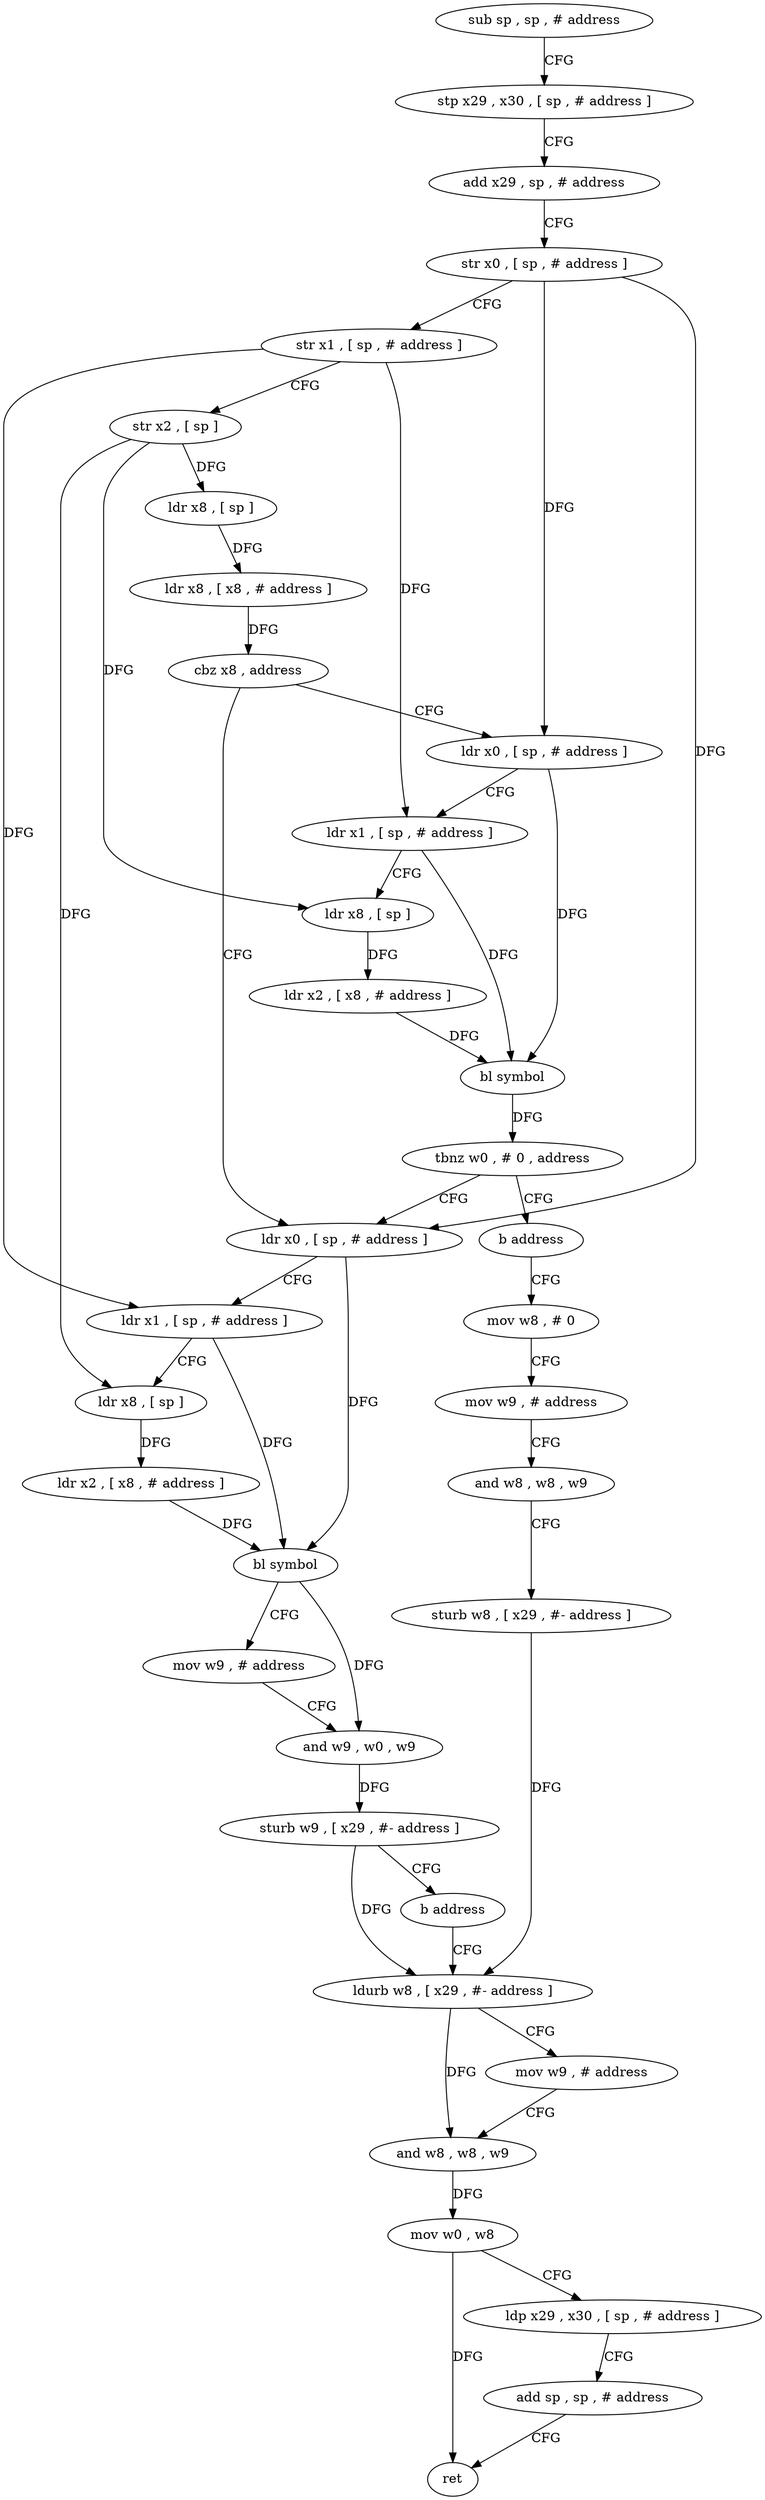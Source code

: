 digraph "func" {
"4214704" [label = "sub sp , sp , # address" ]
"4214708" [label = "stp x29 , x30 , [ sp , # address ]" ]
"4214712" [label = "add x29 , sp , # address" ]
"4214716" [label = "str x0 , [ sp , # address ]" ]
"4214720" [label = "str x1 , [ sp , # address ]" ]
"4214724" [label = "str x2 , [ sp ]" ]
"4214728" [label = "ldr x8 , [ sp ]" ]
"4214732" [label = "ldr x8 , [ x8 , # address ]" ]
"4214736" [label = "cbz x8 , address" ]
"4214768" [label = "ldr x0 , [ sp , # address ]" ]
"4214740" [label = "ldr x0 , [ sp , # address ]" ]
"4214772" [label = "ldr x1 , [ sp , # address ]" ]
"4214776" [label = "ldr x8 , [ sp ]" ]
"4214780" [label = "ldr x2 , [ x8 , # address ]" ]
"4214784" [label = "bl symbol" ]
"4214788" [label = "mov w9 , # address" ]
"4214792" [label = "and w9 , w0 , w9" ]
"4214796" [label = "sturb w9 , [ x29 , #- address ]" ]
"4214800" [label = "b address" ]
"4214820" [label = "ldurb w8 , [ x29 , #- address ]" ]
"4214744" [label = "ldr x1 , [ sp , # address ]" ]
"4214748" [label = "ldr x8 , [ sp ]" ]
"4214752" [label = "ldr x2 , [ x8 , # address ]" ]
"4214756" [label = "bl symbol" ]
"4214760" [label = "tbnz w0 , # 0 , address" ]
"4214764" [label = "b address" ]
"4214824" [label = "mov w9 , # address" ]
"4214828" [label = "and w8 , w8 , w9" ]
"4214832" [label = "mov w0 , w8" ]
"4214836" [label = "ldp x29 , x30 , [ sp , # address ]" ]
"4214840" [label = "add sp , sp , # address" ]
"4214844" [label = "ret" ]
"4214804" [label = "mov w8 , # 0" ]
"4214808" [label = "mov w9 , # address" ]
"4214812" [label = "and w8 , w8 , w9" ]
"4214816" [label = "sturb w8 , [ x29 , #- address ]" ]
"4214704" -> "4214708" [ label = "CFG" ]
"4214708" -> "4214712" [ label = "CFG" ]
"4214712" -> "4214716" [ label = "CFG" ]
"4214716" -> "4214720" [ label = "CFG" ]
"4214716" -> "4214768" [ label = "DFG" ]
"4214716" -> "4214740" [ label = "DFG" ]
"4214720" -> "4214724" [ label = "CFG" ]
"4214720" -> "4214772" [ label = "DFG" ]
"4214720" -> "4214744" [ label = "DFG" ]
"4214724" -> "4214728" [ label = "DFG" ]
"4214724" -> "4214776" [ label = "DFG" ]
"4214724" -> "4214748" [ label = "DFG" ]
"4214728" -> "4214732" [ label = "DFG" ]
"4214732" -> "4214736" [ label = "DFG" ]
"4214736" -> "4214768" [ label = "CFG" ]
"4214736" -> "4214740" [ label = "CFG" ]
"4214768" -> "4214772" [ label = "CFG" ]
"4214768" -> "4214784" [ label = "DFG" ]
"4214740" -> "4214744" [ label = "CFG" ]
"4214740" -> "4214756" [ label = "DFG" ]
"4214772" -> "4214776" [ label = "CFG" ]
"4214772" -> "4214784" [ label = "DFG" ]
"4214776" -> "4214780" [ label = "DFG" ]
"4214780" -> "4214784" [ label = "DFG" ]
"4214784" -> "4214788" [ label = "CFG" ]
"4214784" -> "4214792" [ label = "DFG" ]
"4214788" -> "4214792" [ label = "CFG" ]
"4214792" -> "4214796" [ label = "DFG" ]
"4214796" -> "4214800" [ label = "CFG" ]
"4214796" -> "4214820" [ label = "DFG" ]
"4214800" -> "4214820" [ label = "CFG" ]
"4214820" -> "4214824" [ label = "CFG" ]
"4214820" -> "4214828" [ label = "DFG" ]
"4214744" -> "4214748" [ label = "CFG" ]
"4214744" -> "4214756" [ label = "DFG" ]
"4214748" -> "4214752" [ label = "DFG" ]
"4214752" -> "4214756" [ label = "DFG" ]
"4214756" -> "4214760" [ label = "DFG" ]
"4214760" -> "4214768" [ label = "CFG" ]
"4214760" -> "4214764" [ label = "CFG" ]
"4214764" -> "4214804" [ label = "CFG" ]
"4214824" -> "4214828" [ label = "CFG" ]
"4214828" -> "4214832" [ label = "DFG" ]
"4214832" -> "4214836" [ label = "CFG" ]
"4214832" -> "4214844" [ label = "DFG" ]
"4214836" -> "4214840" [ label = "CFG" ]
"4214840" -> "4214844" [ label = "CFG" ]
"4214804" -> "4214808" [ label = "CFG" ]
"4214808" -> "4214812" [ label = "CFG" ]
"4214812" -> "4214816" [ label = "CFG" ]
"4214816" -> "4214820" [ label = "DFG" ]
}

